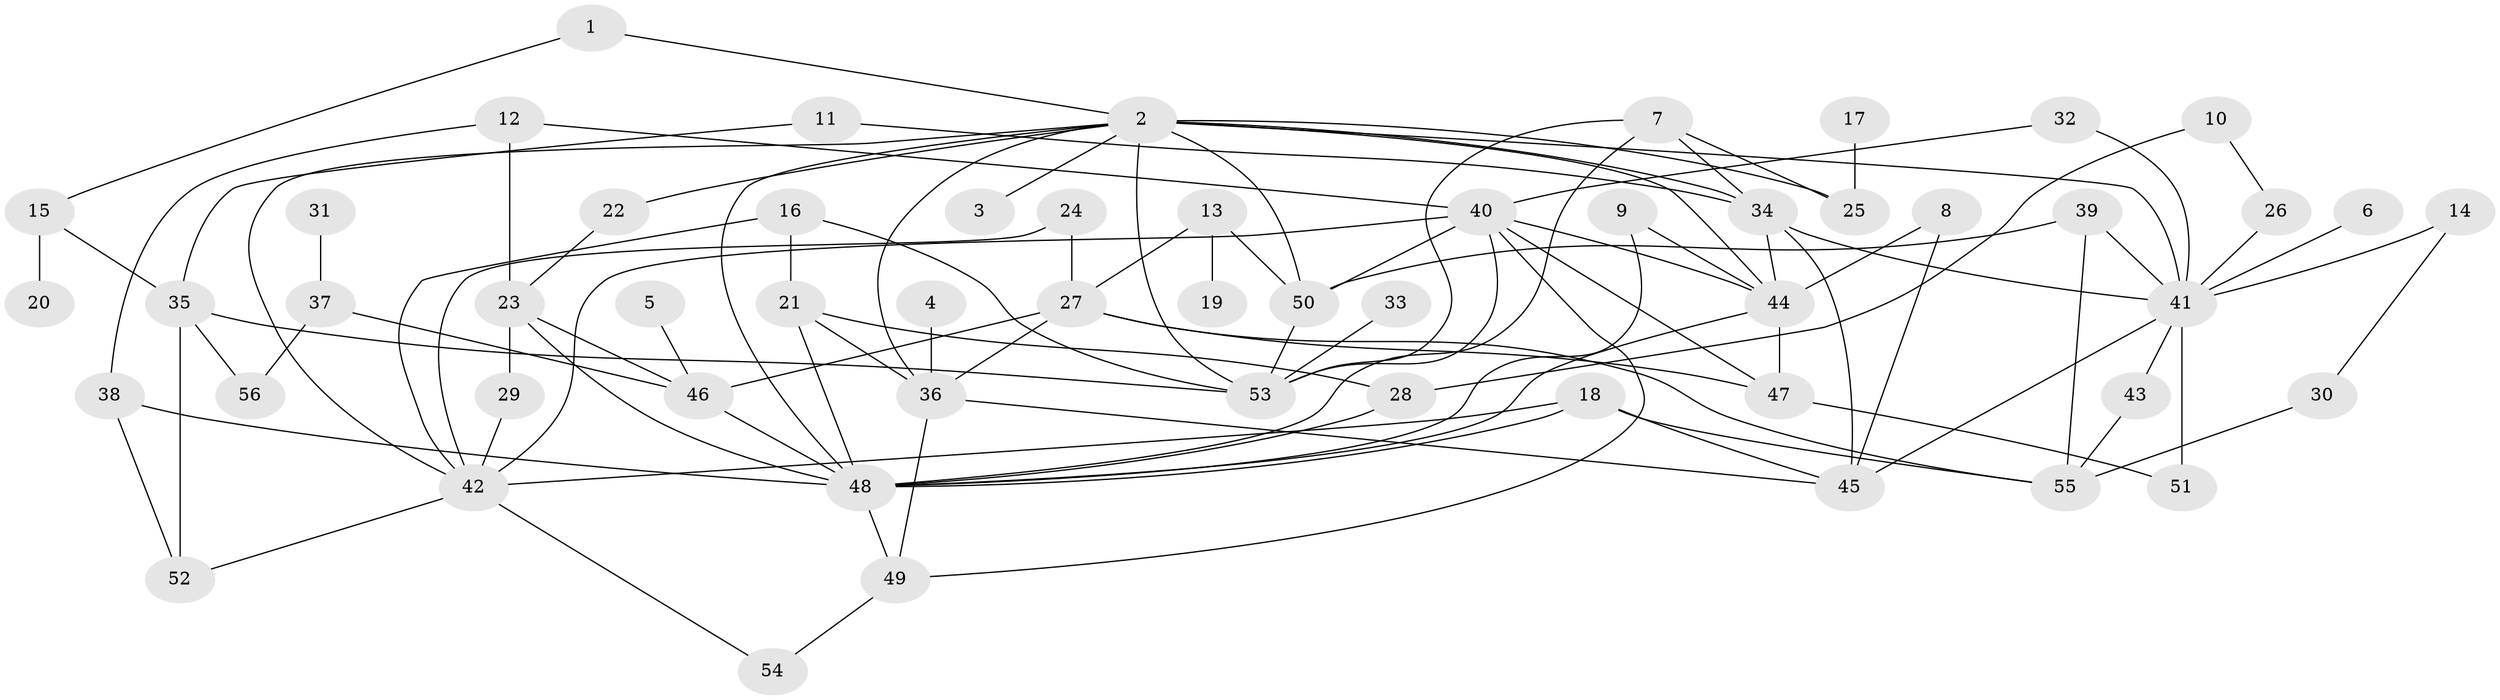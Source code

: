 // original degree distribution, {2: 0.2767857142857143, 11: 0.008928571428571428, 4: 0.10714285714285714, 9: 0.008928571428571428, 3: 0.25, 6: 0.03571428571428571, 7: 0.017857142857142856, 5: 0.0625, 1: 0.22321428571428573, 8: 0.008928571428571428}
// Generated by graph-tools (version 1.1) at 2025/49/03/09/25 03:49:20]
// undirected, 56 vertices, 101 edges
graph export_dot {
graph [start="1"]
  node [color=gray90,style=filled];
  1;
  2;
  3;
  4;
  5;
  6;
  7;
  8;
  9;
  10;
  11;
  12;
  13;
  14;
  15;
  16;
  17;
  18;
  19;
  20;
  21;
  22;
  23;
  24;
  25;
  26;
  27;
  28;
  29;
  30;
  31;
  32;
  33;
  34;
  35;
  36;
  37;
  38;
  39;
  40;
  41;
  42;
  43;
  44;
  45;
  46;
  47;
  48;
  49;
  50;
  51;
  52;
  53;
  54;
  55;
  56;
  1 -- 2 [weight=1.0];
  1 -- 15 [weight=1.0];
  2 -- 3 [weight=1.0];
  2 -- 22 [weight=1.0];
  2 -- 25 [weight=1.0];
  2 -- 34 [weight=2.0];
  2 -- 36 [weight=1.0];
  2 -- 41 [weight=1.0];
  2 -- 42 [weight=1.0];
  2 -- 44 [weight=1.0];
  2 -- 48 [weight=1.0];
  2 -- 50 [weight=1.0];
  2 -- 53 [weight=1.0];
  4 -- 36 [weight=1.0];
  5 -- 46 [weight=1.0];
  6 -- 41 [weight=1.0];
  7 -- 25 [weight=1.0];
  7 -- 34 [weight=1.0];
  7 -- 48 [weight=1.0];
  7 -- 53 [weight=1.0];
  8 -- 44 [weight=1.0];
  8 -- 45 [weight=1.0];
  9 -- 44 [weight=1.0];
  9 -- 48 [weight=1.0];
  10 -- 26 [weight=1.0];
  10 -- 28 [weight=1.0];
  11 -- 34 [weight=1.0];
  11 -- 35 [weight=1.0];
  12 -- 23 [weight=1.0];
  12 -- 38 [weight=1.0];
  12 -- 40 [weight=1.0];
  13 -- 19 [weight=1.0];
  13 -- 27 [weight=1.0];
  13 -- 50 [weight=1.0];
  14 -- 30 [weight=1.0];
  14 -- 41 [weight=1.0];
  15 -- 20 [weight=1.0];
  15 -- 35 [weight=1.0];
  16 -- 21 [weight=1.0];
  16 -- 42 [weight=1.0];
  16 -- 53 [weight=1.0];
  17 -- 25 [weight=1.0];
  18 -- 42 [weight=1.0];
  18 -- 45 [weight=1.0];
  18 -- 48 [weight=1.0];
  18 -- 55 [weight=1.0];
  21 -- 28 [weight=1.0];
  21 -- 36 [weight=1.0];
  21 -- 48 [weight=1.0];
  22 -- 23 [weight=1.0];
  23 -- 29 [weight=1.0];
  23 -- 46 [weight=1.0];
  23 -- 48 [weight=1.0];
  24 -- 27 [weight=1.0];
  24 -- 42 [weight=1.0];
  26 -- 41 [weight=1.0];
  27 -- 36 [weight=1.0];
  27 -- 46 [weight=1.0];
  27 -- 47 [weight=1.0];
  27 -- 55 [weight=1.0];
  28 -- 48 [weight=1.0];
  29 -- 42 [weight=1.0];
  30 -- 55 [weight=1.0];
  31 -- 37 [weight=1.0];
  32 -- 40 [weight=1.0];
  32 -- 41 [weight=1.0];
  33 -- 53 [weight=1.0];
  34 -- 41 [weight=1.0];
  34 -- 44 [weight=1.0];
  34 -- 45 [weight=1.0];
  35 -- 52 [weight=1.0];
  35 -- 53 [weight=1.0];
  35 -- 56 [weight=1.0];
  36 -- 45 [weight=1.0];
  36 -- 49 [weight=1.0];
  37 -- 46 [weight=1.0];
  37 -- 56 [weight=1.0];
  38 -- 48 [weight=1.0];
  38 -- 52 [weight=1.0];
  39 -- 41 [weight=1.0];
  39 -- 50 [weight=1.0];
  39 -- 55 [weight=1.0];
  40 -- 42 [weight=1.0];
  40 -- 44 [weight=1.0];
  40 -- 47 [weight=1.0];
  40 -- 49 [weight=1.0];
  40 -- 50 [weight=1.0];
  40 -- 53 [weight=1.0];
  41 -- 43 [weight=1.0];
  41 -- 45 [weight=1.0];
  41 -- 51 [weight=1.0];
  42 -- 52 [weight=1.0];
  42 -- 54 [weight=1.0];
  43 -- 55 [weight=1.0];
  44 -- 47 [weight=1.0];
  44 -- 48 [weight=1.0];
  46 -- 48 [weight=1.0];
  47 -- 51 [weight=1.0];
  48 -- 49 [weight=1.0];
  49 -- 54 [weight=1.0];
  50 -- 53 [weight=1.0];
}
